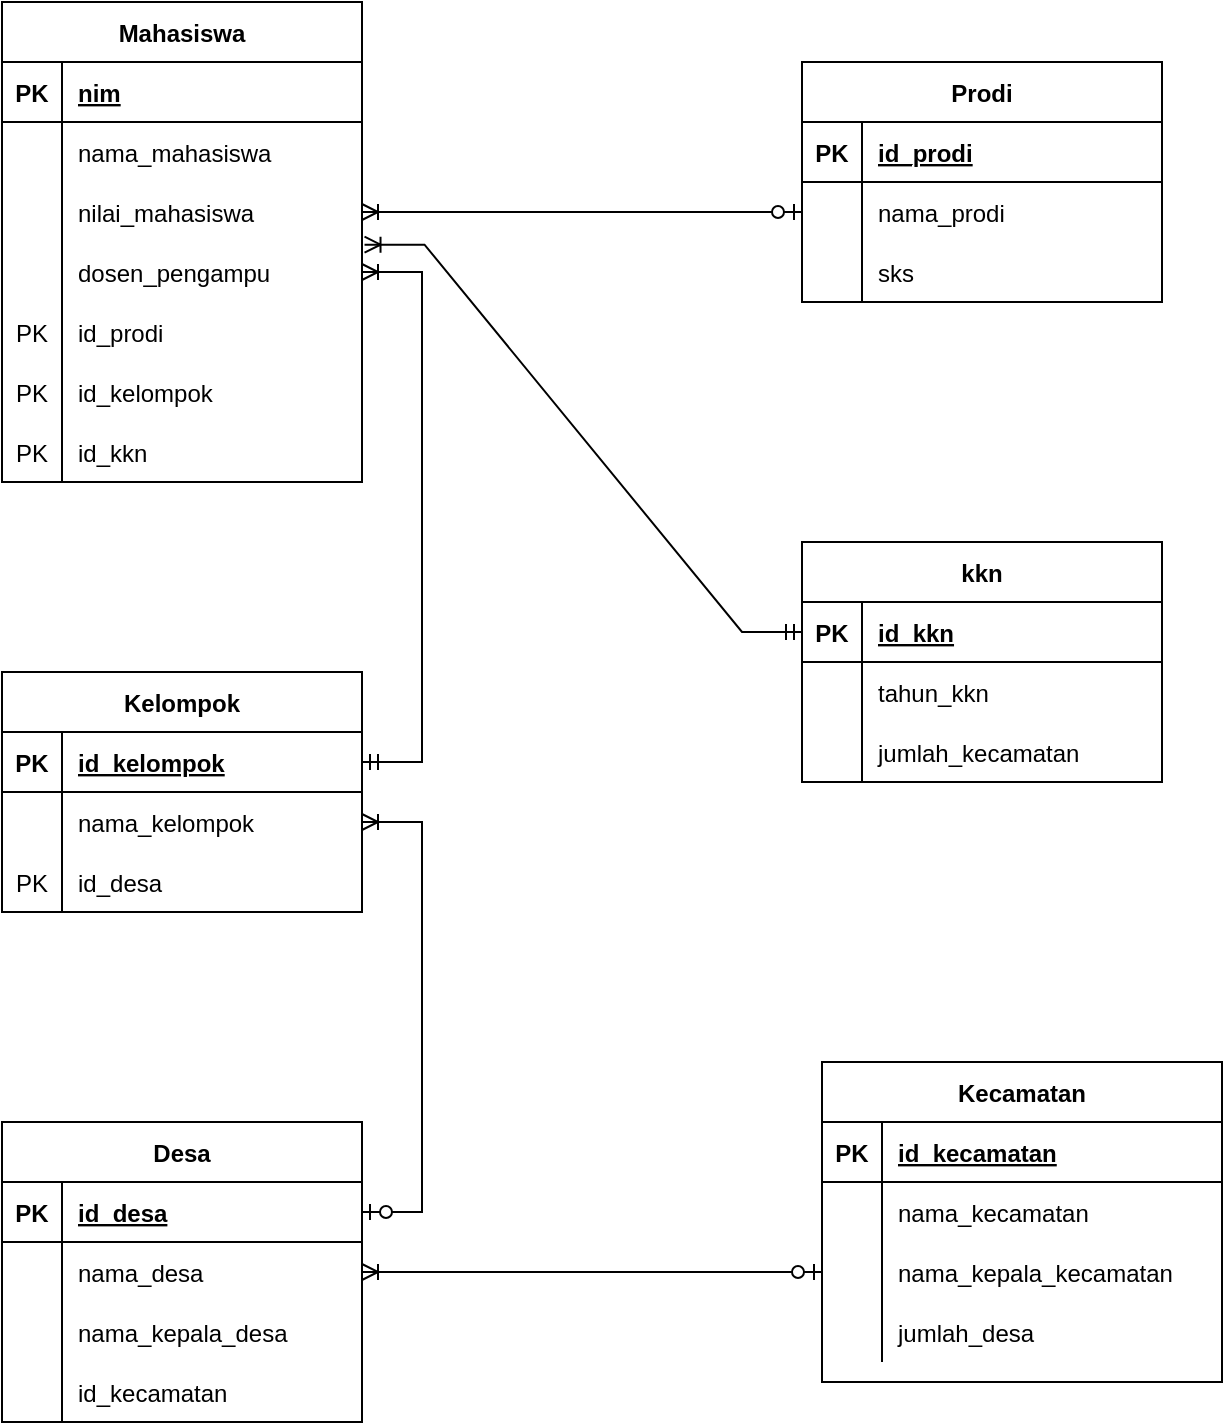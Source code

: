 <mxfile version="20.5.2" type="github"><diagram id="2my4L-qEmIeqPjKNY0Jt" name="Page-1"><mxGraphModel dx="782" dy="460" grid="1" gridSize="10" guides="1" tooltips="1" connect="1" arrows="1" fold="1" page="1" pageScale="1" pageWidth="850" pageHeight="1100" math="0" shadow="0"><root><mxCell id="0"/><mxCell id="1" parent="0"/><mxCell id="HcgYxf7bJyzevnwbBJSP-14" value="Mahasiswa" style="shape=table;startSize=30;container=1;collapsible=1;childLayout=tableLayout;fixedRows=1;rowLines=0;fontStyle=1;align=center;resizeLast=1;" parent="1" vertex="1"><mxGeometry x="80" y="170" width="180" height="240" as="geometry"/></mxCell><mxCell id="HcgYxf7bJyzevnwbBJSP-15" value="" style="shape=tableRow;horizontal=0;startSize=0;swimlaneHead=0;swimlaneBody=0;fillColor=none;collapsible=0;dropTarget=0;points=[[0,0.5],[1,0.5]];portConstraint=eastwest;top=0;left=0;right=0;bottom=1;" parent="HcgYxf7bJyzevnwbBJSP-14" vertex="1"><mxGeometry y="30" width="180" height="30" as="geometry"/></mxCell><mxCell id="HcgYxf7bJyzevnwbBJSP-16" value="PK" style="shape=partialRectangle;connectable=0;fillColor=none;top=0;left=0;bottom=0;right=0;fontStyle=1;overflow=hidden;" parent="HcgYxf7bJyzevnwbBJSP-15" vertex="1"><mxGeometry width="30" height="30" as="geometry"><mxRectangle width="30" height="30" as="alternateBounds"/></mxGeometry></mxCell><mxCell id="HcgYxf7bJyzevnwbBJSP-17" value="nim" style="shape=partialRectangle;connectable=0;fillColor=none;top=0;left=0;bottom=0;right=0;align=left;spacingLeft=6;fontStyle=5;overflow=hidden;" parent="HcgYxf7bJyzevnwbBJSP-15" vertex="1"><mxGeometry x="30" width="150" height="30" as="geometry"><mxRectangle width="150" height="30" as="alternateBounds"/></mxGeometry></mxCell><mxCell id="HcgYxf7bJyzevnwbBJSP-18" value="" style="shape=tableRow;horizontal=0;startSize=0;swimlaneHead=0;swimlaneBody=0;fillColor=none;collapsible=0;dropTarget=0;points=[[0,0.5],[1,0.5]];portConstraint=eastwest;top=0;left=0;right=0;bottom=0;" parent="HcgYxf7bJyzevnwbBJSP-14" vertex="1"><mxGeometry y="60" width="180" height="30" as="geometry"/></mxCell><mxCell id="HcgYxf7bJyzevnwbBJSP-19" value="" style="shape=partialRectangle;connectable=0;fillColor=none;top=0;left=0;bottom=0;right=0;editable=1;overflow=hidden;" parent="HcgYxf7bJyzevnwbBJSP-18" vertex="1"><mxGeometry width="30" height="30" as="geometry"><mxRectangle width="30" height="30" as="alternateBounds"/></mxGeometry></mxCell><mxCell id="HcgYxf7bJyzevnwbBJSP-20" value="nama_mahasiswa" style="shape=partialRectangle;connectable=0;fillColor=none;top=0;left=0;bottom=0;right=0;align=left;spacingLeft=6;overflow=hidden;" parent="HcgYxf7bJyzevnwbBJSP-18" vertex="1"><mxGeometry x="30" width="150" height="30" as="geometry"><mxRectangle width="150" height="30" as="alternateBounds"/></mxGeometry></mxCell><mxCell id="HcgYxf7bJyzevnwbBJSP-21" value="" style="shape=tableRow;horizontal=0;startSize=0;swimlaneHead=0;swimlaneBody=0;fillColor=none;collapsible=0;dropTarget=0;points=[[0,0.5],[1,0.5]];portConstraint=eastwest;top=0;left=0;right=0;bottom=0;" parent="HcgYxf7bJyzevnwbBJSP-14" vertex="1"><mxGeometry y="90" width="180" height="30" as="geometry"/></mxCell><mxCell id="HcgYxf7bJyzevnwbBJSP-22" value="" style="shape=partialRectangle;connectable=0;fillColor=none;top=0;left=0;bottom=0;right=0;editable=1;overflow=hidden;" parent="HcgYxf7bJyzevnwbBJSP-21" vertex="1"><mxGeometry width="30" height="30" as="geometry"><mxRectangle width="30" height="30" as="alternateBounds"/></mxGeometry></mxCell><mxCell id="HcgYxf7bJyzevnwbBJSP-23" value="nilai_mahasiswa" style="shape=partialRectangle;connectable=0;fillColor=none;top=0;left=0;bottom=0;right=0;align=left;spacingLeft=6;overflow=hidden;" parent="HcgYxf7bJyzevnwbBJSP-21" vertex="1"><mxGeometry x="30" width="150" height="30" as="geometry"><mxRectangle width="150" height="30" as="alternateBounds"/></mxGeometry></mxCell><mxCell id="HcgYxf7bJyzevnwbBJSP-24" value="" style="shape=tableRow;horizontal=0;startSize=0;swimlaneHead=0;swimlaneBody=0;fillColor=none;collapsible=0;dropTarget=0;points=[[0,0.5],[1,0.5]];portConstraint=eastwest;top=0;left=0;right=0;bottom=0;" parent="HcgYxf7bJyzevnwbBJSP-14" vertex="1"><mxGeometry y="120" width="180" height="30" as="geometry"/></mxCell><mxCell id="HcgYxf7bJyzevnwbBJSP-25" value="" style="shape=partialRectangle;connectable=0;fillColor=none;top=0;left=0;bottom=0;right=0;editable=1;overflow=hidden;" parent="HcgYxf7bJyzevnwbBJSP-24" vertex="1"><mxGeometry width="30" height="30" as="geometry"><mxRectangle width="30" height="30" as="alternateBounds"/></mxGeometry></mxCell><mxCell id="HcgYxf7bJyzevnwbBJSP-26" value="dosen_pengampu" style="shape=partialRectangle;connectable=0;fillColor=none;top=0;left=0;bottom=0;right=0;align=left;spacingLeft=6;overflow=hidden;" parent="HcgYxf7bJyzevnwbBJSP-24" vertex="1"><mxGeometry x="30" width="150" height="30" as="geometry"><mxRectangle width="150" height="30" as="alternateBounds"/></mxGeometry></mxCell><mxCell id="HcgYxf7bJyzevnwbBJSP-41" value="" style="shape=tableRow;horizontal=0;startSize=0;swimlaneHead=0;swimlaneBody=0;fillColor=none;collapsible=0;dropTarget=0;points=[[0,0.5],[1,0.5]];portConstraint=eastwest;top=0;left=0;right=0;bottom=0;" parent="HcgYxf7bJyzevnwbBJSP-14" vertex="1"><mxGeometry y="150" width="180" height="30" as="geometry"/></mxCell><mxCell id="HcgYxf7bJyzevnwbBJSP-42" value="PK" style="shape=partialRectangle;connectable=0;fillColor=none;top=0;left=0;bottom=0;right=0;editable=1;overflow=hidden;" parent="HcgYxf7bJyzevnwbBJSP-41" vertex="1"><mxGeometry width="30" height="30" as="geometry"><mxRectangle width="30" height="30" as="alternateBounds"/></mxGeometry></mxCell><mxCell id="HcgYxf7bJyzevnwbBJSP-43" value="id_prodi" style="shape=partialRectangle;connectable=0;fillColor=none;top=0;left=0;bottom=0;right=0;align=left;spacingLeft=6;overflow=hidden;" parent="HcgYxf7bJyzevnwbBJSP-41" vertex="1"><mxGeometry x="30" width="150" height="30" as="geometry"><mxRectangle width="150" height="30" as="alternateBounds"/></mxGeometry></mxCell><mxCell id="HcgYxf7bJyzevnwbBJSP-85" value="" style="shape=tableRow;horizontal=0;startSize=0;swimlaneHead=0;swimlaneBody=0;fillColor=none;collapsible=0;dropTarget=0;points=[[0,0.5],[1,0.5]];portConstraint=eastwest;top=0;left=0;right=0;bottom=0;" parent="HcgYxf7bJyzevnwbBJSP-14" vertex="1"><mxGeometry y="180" width="180" height="30" as="geometry"/></mxCell><mxCell id="HcgYxf7bJyzevnwbBJSP-86" value="PK" style="shape=partialRectangle;connectable=0;fillColor=none;top=0;left=0;bottom=0;right=0;editable=1;overflow=hidden;" parent="HcgYxf7bJyzevnwbBJSP-85" vertex="1"><mxGeometry width="30" height="30" as="geometry"><mxRectangle width="30" height="30" as="alternateBounds"/></mxGeometry></mxCell><mxCell id="HcgYxf7bJyzevnwbBJSP-87" value="id_kelompok" style="shape=partialRectangle;connectable=0;fillColor=none;top=0;left=0;bottom=0;right=0;align=left;spacingLeft=6;overflow=hidden;" parent="HcgYxf7bJyzevnwbBJSP-85" vertex="1"><mxGeometry x="30" width="150" height="30" as="geometry"><mxRectangle width="150" height="30" as="alternateBounds"/></mxGeometry></mxCell><mxCell id="HcgYxf7bJyzevnwbBJSP-102" value="" style="shape=tableRow;horizontal=0;startSize=0;swimlaneHead=0;swimlaneBody=0;fillColor=none;collapsible=0;dropTarget=0;points=[[0,0.5],[1,0.5]];portConstraint=eastwest;top=0;left=0;right=0;bottom=0;" parent="HcgYxf7bJyzevnwbBJSP-14" vertex="1"><mxGeometry y="210" width="180" height="30" as="geometry"/></mxCell><mxCell id="HcgYxf7bJyzevnwbBJSP-103" value="PK" style="shape=partialRectangle;connectable=0;fillColor=none;top=0;left=0;bottom=0;right=0;editable=1;overflow=hidden;" parent="HcgYxf7bJyzevnwbBJSP-102" vertex="1"><mxGeometry width="30" height="30" as="geometry"><mxRectangle width="30" height="30" as="alternateBounds"/></mxGeometry></mxCell><mxCell id="HcgYxf7bJyzevnwbBJSP-104" value="id_kkn" style="shape=partialRectangle;connectable=0;fillColor=none;top=0;left=0;bottom=0;right=0;align=left;spacingLeft=6;overflow=hidden;" parent="HcgYxf7bJyzevnwbBJSP-102" vertex="1"><mxGeometry x="30" width="150" height="30" as="geometry"><mxRectangle width="150" height="30" as="alternateBounds"/></mxGeometry></mxCell><mxCell id="HcgYxf7bJyzevnwbBJSP-27" value="Prodi" style="shape=table;startSize=30;container=1;collapsible=1;childLayout=tableLayout;fixedRows=1;rowLines=0;fontStyle=1;align=center;resizeLast=1;" parent="1" vertex="1"><mxGeometry x="480" y="200" width="180" height="120" as="geometry"/></mxCell><mxCell id="HcgYxf7bJyzevnwbBJSP-28" value="" style="shape=tableRow;horizontal=0;startSize=0;swimlaneHead=0;swimlaneBody=0;fillColor=none;collapsible=0;dropTarget=0;points=[[0,0.5],[1,0.5]];portConstraint=eastwest;top=0;left=0;right=0;bottom=1;" parent="HcgYxf7bJyzevnwbBJSP-27" vertex="1"><mxGeometry y="30" width="180" height="30" as="geometry"/></mxCell><mxCell id="HcgYxf7bJyzevnwbBJSP-29" value="PK" style="shape=partialRectangle;connectable=0;fillColor=none;top=0;left=0;bottom=0;right=0;fontStyle=1;overflow=hidden;" parent="HcgYxf7bJyzevnwbBJSP-28" vertex="1"><mxGeometry width="30" height="30" as="geometry"><mxRectangle width="30" height="30" as="alternateBounds"/></mxGeometry></mxCell><mxCell id="HcgYxf7bJyzevnwbBJSP-30" value="id_prodi" style="shape=partialRectangle;connectable=0;fillColor=none;top=0;left=0;bottom=0;right=0;align=left;spacingLeft=6;fontStyle=5;overflow=hidden;" parent="HcgYxf7bJyzevnwbBJSP-28" vertex="1"><mxGeometry x="30" width="150" height="30" as="geometry"><mxRectangle width="150" height="30" as="alternateBounds"/></mxGeometry></mxCell><mxCell id="HcgYxf7bJyzevnwbBJSP-31" value="" style="shape=tableRow;horizontal=0;startSize=0;swimlaneHead=0;swimlaneBody=0;fillColor=none;collapsible=0;dropTarget=0;points=[[0,0.5],[1,0.5]];portConstraint=eastwest;top=0;left=0;right=0;bottom=0;" parent="HcgYxf7bJyzevnwbBJSP-27" vertex="1"><mxGeometry y="60" width="180" height="30" as="geometry"/></mxCell><mxCell id="HcgYxf7bJyzevnwbBJSP-32" value="" style="shape=partialRectangle;connectable=0;fillColor=none;top=0;left=0;bottom=0;right=0;editable=1;overflow=hidden;" parent="HcgYxf7bJyzevnwbBJSP-31" vertex="1"><mxGeometry width="30" height="30" as="geometry"><mxRectangle width="30" height="30" as="alternateBounds"/></mxGeometry></mxCell><mxCell id="HcgYxf7bJyzevnwbBJSP-33" value="nama_prodi" style="shape=partialRectangle;connectable=0;fillColor=none;top=0;left=0;bottom=0;right=0;align=left;spacingLeft=6;overflow=hidden;" parent="HcgYxf7bJyzevnwbBJSP-31" vertex="1"><mxGeometry x="30" width="150" height="30" as="geometry"><mxRectangle width="150" height="30" as="alternateBounds"/></mxGeometry></mxCell><mxCell id="HcgYxf7bJyzevnwbBJSP-51" value="" style="shape=tableRow;horizontal=0;startSize=0;swimlaneHead=0;swimlaneBody=0;fillColor=none;collapsible=0;dropTarget=0;points=[[0,0.5],[1,0.5]];portConstraint=eastwest;top=0;left=0;right=0;bottom=0;" parent="HcgYxf7bJyzevnwbBJSP-27" vertex="1"><mxGeometry y="90" width="180" height="30" as="geometry"/></mxCell><mxCell id="HcgYxf7bJyzevnwbBJSP-52" value="" style="shape=partialRectangle;connectable=0;fillColor=none;top=0;left=0;bottom=0;right=0;editable=1;overflow=hidden;" parent="HcgYxf7bJyzevnwbBJSP-51" vertex="1"><mxGeometry width="30" height="30" as="geometry"><mxRectangle width="30" height="30" as="alternateBounds"/></mxGeometry></mxCell><mxCell id="HcgYxf7bJyzevnwbBJSP-53" value="sks" style="shape=partialRectangle;connectable=0;fillColor=none;top=0;left=0;bottom=0;right=0;align=left;spacingLeft=6;overflow=hidden;" parent="HcgYxf7bJyzevnwbBJSP-51" vertex="1"><mxGeometry x="30" width="150" height="30" as="geometry"><mxRectangle width="150" height="30" as="alternateBounds"/></mxGeometry></mxCell><mxCell id="HcgYxf7bJyzevnwbBJSP-54" value="" style="edgeStyle=entityRelationEdgeStyle;fontSize=12;html=1;endArrow=ERoneToMany;startArrow=ERzeroToOne;rounded=0;exitX=0;exitY=0.5;exitDx=0;exitDy=0;entryX=1;entryY=0.5;entryDx=0;entryDy=0;" parent="1" source="HcgYxf7bJyzevnwbBJSP-31" target="HcgYxf7bJyzevnwbBJSP-21" edge="1"><mxGeometry width="100" height="100" relative="1" as="geometry"><mxPoint x="450" y="190" as="sourcePoint"/><mxPoint x="350" y="290" as="targetPoint"/></mxGeometry></mxCell><mxCell id="HcgYxf7bJyzevnwbBJSP-55" value="Kelompok" style="shape=table;startSize=30;container=1;collapsible=1;childLayout=tableLayout;fixedRows=1;rowLines=0;fontStyle=1;align=center;resizeLast=1;" parent="1" vertex="1"><mxGeometry x="80" y="505" width="180" height="120" as="geometry"/></mxCell><mxCell id="HcgYxf7bJyzevnwbBJSP-56" value="" style="shape=tableRow;horizontal=0;startSize=0;swimlaneHead=0;swimlaneBody=0;fillColor=none;collapsible=0;dropTarget=0;points=[[0,0.5],[1,0.5]];portConstraint=eastwest;top=0;left=0;right=0;bottom=1;" parent="HcgYxf7bJyzevnwbBJSP-55" vertex="1"><mxGeometry y="30" width="180" height="30" as="geometry"/></mxCell><mxCell id="HcgYxf7bJyzevnwbBJSP-57" value="PK" style="shape=partialRectangle;connectable=0;fillColor=none;top=0;left=0;bottom=0;right=0;fontStyle=1;overflow=hidden;" parent="HcgYxf7bJyzevnwbBJSP-56" vertex="1"><mxGeometry width="30" height="30" as="geometry"><mxRectangle width="30" height="30" as="alternateBounds"/></mxGeometry></mxCell><mxCell id="HcgYxf7bJyzevnwbBJSP-58" value="id_kelompok" style="shape=partialRectangle;connectable=0;fillColor=none;top=0;left=0;bottom=0;right=0;align=left;spacingLeft=6;fontStyle=5;overflow=hidden;" parent="HcgYxf7bJyzevnwbBJSP-56" vertex="1"><mxGeometry x="30" width="150" height="30" as="geometry"><mxRectangle width="150" height="30" as="alternateBounds"/></mxGeometry></mxCell><mxCell id="HcgYxf7bJyzevnwbBJSP-59" value="" style="shape=tableRow;horizontal=0;startSize=0;swimlaneHead=0;swimlaneBody=0;fillColor=none;collapsible=0;dropTarget=0;points=[[0,0.5],[1,0.5]];portConstraint=eastwest;top=0;left=0;right=0;bottom=0;" parent="HcgYxf7bJyzevnwbBJSP-55" vertex="1"><mxGeometry y="60" width="180" height="30" as="geometry"/></mxCell><mxCell id="HcgYxf7bJyzevnwbBJSP-60" value="" style="shape=partialRectangle;connectable=0;fillColor=none;top=0;left=0;bottom=0;right=0;editable=1;overflow=hidden;" parent="HcgYxf7bJyzevnwbBJSP-59" vertex="1"><mxGeometry width="30" height="30" as="geometry"><mxRectangle width="30" height="30" as="alternateBounds"/></mxGeometry></mxCell><mxCell id="HcgYxf7bJyzevnwbBJSP-61" value="nama_kelompok" style="shape=partialRectangle;connectable=0;fillColor=none;top=0;left=0;bottom=0;right=0;align=left;spacingLeft=6;overflow=hidden;" parent="HcgYxf7bJyzevnwbBJSP-59" vertex="1"><mxGeometry x="30" width="150" height="30" as="geometry"><mxRectangle width="150" height="30" as="alternateBounds"/></mxGeometry></mxCell><mxCell id="HcgYxf7bJyzevnwbBJSP-119" value="" style="shape=tableRow;horizontal=0;startSize=0;swimlaneHead=0;swimlaneBody=0;fillColor=none;collapsible=0;dropTarget=0;points=[[0,0.5],[1,0.5]];portConstraint=eastwest;top=0;left=0;right=0;bottom=0;" parent="HcgYxf7bJyzevnwbBJSP-55" vertex="1"><mxGeometry y="90" width="180" height="30" as="geometry"/></mxCell><mxCell id="HcgYxf7bJyzevnwbBJSP-120" value="PK" style="shape=partialRectangle;connectable=0;fillColor=none;top=0;left=0;bottom=0;right=0;editable=1;overflow=hidden;" parent="HcgYxf7bJyzevnwbBJSP-119" vertex="1"><mxGeometry width="30" height="30" as="geometry"><mxRectangle width="30" height="30" as="alternateBounds"/></mxGeometry></mxCell><mxCell id="HcgYxf7bJyzevnwbBJSP-121" value="id_desa" style="shape=partialRectangle;connectable=0;fillColor=none;top=0;left=0;bottom=0;right=0;align=left;spacingLeft=6;overflow=hidden;" parent="HcgYxf7bJyzevnwbBJSP-119" vertex="1"><mxGeometry x="30" width="150" height="30" as="geometry"><mxRectangle width="150" height="30" as="alternateBounds"/></mxGeometry></mxCell><mxCell id="HcgYxf7bJyzevnwbBJSP-68" value="" style="edgeStyle=entityRelationEdgeStyle;fontSize=12;html=1;endArrow=ERoneToMany;startArrow=ERmandOne;rounded=0;exitX=1;exitY=0.5;exitDx=0;exitDy=0;" parent="1" source="HcgYxf7bJyzevnwbBJSP-56" target="HcgYxf7bJyzevnwbBJSP-24" edge="1"><mxGeometry width="100" height="100" relative="1" as="geometry"><mxPoint x="350" y="490" as="sourcePoint"/><mxPoint x="170" y="360" as="targetPoint"/></mxGeometry></mxCell><mxCell id="HcgYxf7bJyzevnwbBJSP-88" value="kkn" style="shape=table;startSize=30;container=1;collapsible=1;childLayout=tableLayout;fixedRows=1;rowLines=0;fontStyle=1;align=center;resizeLast=1;" parent="1" vertex="1"><mxGeometry x="480" y="440" width="180" height="120" as="geometry"/></mxCell><mxCell id="HcgYxf7bJyzevnwbBJSP-89" value="" style="shape=tableRow;horizontal=0;startSize=0;swimlaneHead=0;swimlaneBody=0;fillColor=none;collapsible=0;dropTarget=0;points=[[0,0.5],[1,0.5]];portConstraint=eastwest;top=0;left=0;right=0;bottom=1;" parent="HcgYxf7bJyzevnwbBJSP-88" vertex="1"><mxGeometry y="30" width="180" height="30" as="geometry"/></mxCell><mxCell id="HcgYxf7bJyzevnwbBJSP-90" value="PK" style="shape=partialRectangle;connectable=0;fillColor=none;top=0;left=0;bottom=0;right=0;fontStyle=1;overflow=hidden;" parent="HcgYxf7bJyzevnwbBJSP-89" vertex="1"><mxGeometry width="30" height="30" as="geometry"><mxRectangle width="30" height="30" as="alternateBounds"/></mxGeometry></mxCell><mxCell id="HcgYxf7bJyzevnwbBJSP-91" value="id_kkn" style="shape=partialRectangle;connectable=0;fillColor=none;top=0;left=0;bottom=0;right=0;align=left;spacingLeft=6;fontStyle=5;overflow=hidden;" parent="HcgYxf7bJyzevnwbBJSP-89" vertex="1"><mxGeometry x="30" width="150" height="30" as="geometry"><mxRectangle width="150" height="30" as="alternateBounds"/></mxGeometry></mxCell><mxCell id="HcgYxf7bJyzevnwbBJSP-92" value="" style="shape=tableRow;horizontal=0;startSize=0;swimlaneHead=0;swimlaneBody=0;fillColor=none;collapsible=0;dropTarget=0;points=[[0,0.5],[1,0.5]];portConstraint=eastwest;top=0;left=0;right=0;bottom=0;" parent="HcgYxf7bJyzevnwbBJSP-88" vertex="1"><mxGeometry y="60" width="180" height="30" as="geometry"/></mxCell><mxCell id="HcgYxf7bJyzevnwbBJSP-93" value="" style="shape=partialRectangle;connectable=0;fillColor=none;top=0;left=0;bottom=0;right=0;editable=1;overflow=hidden;" parent="HcgYxf7bJyzevnwbBJSP-92" vertex="1"><mxGeometry width="30" height="30" as="geometry"><mxRectangle width="30" height="30" as="alternateBounds"/></mxGeometry></mxCell><mxCell id="HcgYxf7bJyzevnwbBJSP-94" value="tahun_kkn" style="shape=partialRectangle;connectable=0;fillColor=none;top=0;left=0;bottom=0;right=0;align=left;spacingLeft=6;overflow=hidden;" parent="HcgYxf7bJyzevnwbBJSP-92" vertex="1"><mxGeometry x="30" width="150" height="30" as="geometry"><mxRectangle width="150" height="30" as="alternateBounds"/></mxGeometry></mxCell><mxCell id="HcgYxf7bJyzevnwbBJSP-95" value="" style="shape=tableRow;horizontal=0;startSize=0;swimlaneHead=0;swimlaneBody=0;fillColor=none;collapsible=0;dropTarget=0;points=[[0,0.5],[1,0.5]];portConstraint=eastwest;top=0;left=0;right=0;bottom=0;" parent="HcgYxf7bJyzevnwbBJSP-88" vertex="1"><mxGeometry y="90" width="180" height="30" as="geometry"/></mxCell><mxCell id="HcgYxf7bJyzevnwbBJSP-96" value="" style="shape=partialRectangle;connectable=0;fillColor=none;top=0;left=0;bottom=0;right=0;editable=1;overflow=hidden;" parent="HcgYxf7bJyzevnwbBJSP-95" vertex="1"><mxGeometry width="30" height="30" as="geometry"><mxRectangle width="30" height="30" as="alternateBounds"/></mxGeometry></mxCell><mxCell id="HcgYxf7bJyzevnwbBJSP-97" value="jumlah_kecamatan" style="shape=partialRectangle;connectable=0;fillColor=none;top=0;left=0;bottom=0;right=0;align=left;spacingLeft=6;overflow=hidden;" parent="HcgYxf7bJyzevnwbBJSP-95" vertex="1"><mxGeometry x="30" width="150" height="30" as="geometry"><mxRectangle width="150" height="30" as="alternateBounds"/></mxGeometry></mxCell><mxCell id="HcgYxf7bJyzevnwbBJSP-101" value="" style="edgeStyle=entityRelationEdgeStyle;fontSize=12;html=1;endArrow=ERoneToMany;startArrow=ERmandOne;rounded=0;entryX=1.007;entryY=0.044;entryDx=0;entryDy=0;exitX=0;exitY=0.5;exitDx=0;exitDy=0;entryPerimeter=0;" parent="1" source="HcgYxf7bJyzevnwbBJSP-89" target="HcgYxf7bJyzevnwbBJSP-24" edge="1"><mxGeometry width="100" height="100" relative="1" as="geometry"><mxPoint x="450" y="390" as="sourcePoint"/><mxPoint x="350" y="490" as="targetPoint"/></mxGeometry></mxCell><mxCell id="HcgYxf7bJyzevnwbBJSP-105" value="Desa" style="shape=table;startSize=30;container=1;collapsible=1;childLayout=tableLayout;fixedRows=1;rowLines=0;fontStyle=1;align=center;resizeLast=1;" parent="1" vertex="1"><mxGeometry x="80" y="730" width="180" height="150" as="geometry"/></mxCell><mxCell id="HcgYxf7bJyzevnwbBJSP-106" value="" style="shape=tableRow;horizontal=0;startSize=0;swimlaneHead=0;swimlaneBody=0;fillColor=none;collapsible=0;dropTarget=0;points=[[0,0.5],[1,0.5]];portConstraint=eastwest;top=0;left=0;right=0;bottom=1;" parent="HcgYxf7bJyzevnwbBJSP-105" vertex="1"><mxGeometry y="30" width="180" height="30" as="geometry"/></mxCell><mxCell id="HcgYxf7bJyzevnwbBJSP-107" value="PK" style="shape=partialRectangle;connectable=0;fillColor=none;top=0;left=0;bottom=0;right=0;fontStyle=1;overflow=hidden;" parent="HcgYxf7bJyzevnwbBJSP-106" vertex="1"><mxGeometry width="30" height="30" as="geometry"><mxRectangle width="30" height="30" as="alternateBounds"/></mxGeometry></mxCell><mxCell id="HcgYxf7bJyzevnwbBJSP-108" value="id_desa" style="shape=partialRectangle;connectable=0;fillColor=none;top=0;left=0;bottom=0;right=0;align=left;spacingLeft=6;fontStyle=5;overflow=hidden;" parent="HcgYxf7bJyzevnwbBJSP-106" vertex="1"><mxGeometry x="30" width="150" height="30" as="geometry"><mxRectangle width="150" height="30" as="alternateBounds"/></mxGeometry></mxCell><mxCell id="HcgYxf7bJyzevnwbBJSP-109" value="" style="shape=tableRow;horizontal=0;startSize=0;swimlaneHead=0;swimlaneBody=0;fillColor=none;collapsible=0;dropTarget=0;points=[[0,0.5],[1,0.5]];portConstraint=eastwest;top=0;left=0;right=0;bottom=0;" parent="HcgYxf7bJyzevnwbBJSP-105" vertex="1"><mxGeometry y="60" width="180" height="30" as="geometry"/></mxCell><mxCell id="HcgYxf7bJyzevnwbBJSP-110" value="" style="shape=partialRectangle;connectable=0;fillColor=none;top=0;left=0;bottom=0;right=0;editable=1;overflow=hidden;" parent="HcgYxf7bJyzevnwbBJSP-109" vertex="1"><mxGeometry width="30" height="30" as="geometry"><mxRectangle width="30" height="30" as="alternateBounds"/></mxGeometry></mxCell><mxCell id="HcgYxf7bJyzevnwbBJSP-111" value="nama_desa" style="shape=partialRectangle;connectable=0;fillColor=none;top=0;left=0;bottom=0;right=0;align=left;spacingLeft=6;overflow=hidden;" parent="HcgYxf7bJyzevnwbBJSP-109" vertex="1"><mxGeometry x="30" width="150" height="30" as="geometry"><mxRectangle width="150" height="30" as="alternateBounds"/></mxGeometry></mxCell><mxCell id="HcgYxf7bJyzevnwbBJSP-112" value="" style="shape=tableRow;horizontal=0;startSize=0;swimlaneHead=0;swimlaneBody=0;fillColor=none;collapsible=0;dropTarget=0;points=[[0,0.5],[1,0.5]];portConstraint=eastwest;top=0;left=0;right=0;bottom=0;" parent="HcgYxf7bJyzevnwbBJSP-105" vertex="1"><mxGeometry y="90" width="180" height="30" as="geometry"/></mxCell><mxCell id="HcgYxf7bJyzevnwbBJSP-113" value="" style="shape=partialRectangle;connectable=0;fillColor=none;top=0;left=0;bottom=0;right=0;editable=1;overflow=hidden;" parent="HcgYxf7bJyzevnwbBJSP-112" vertex="1"><mxGeometry width="30" height="30" as="geometry"><mxRectangle width="30" height="30" as="alternateBounds"/></mxGeometry></mxCell><mxCell id="HcgYxf7bJyzevnwbBJSP-114" value="nama_kepala_desa" style="shape=partialRectangle;connectable=0;fillColor=none;top=0;left=0;bottom=0;right=0;align=left;spacingLeft=6;overflow=hidden;" parent="HcgYxf7bJyzevnwbBJSP-112" vertex="1"><mxGeometry x="30" width="150" height="30" as="geometry"><mxRectangle width="150" height="30" as="alternateBounds"/></mxGeometry></mxCell><mxCell id="HcgYxf7bJyzevnwbBJSP-136" value="" style="shape=tableRow;horizontal=0;startSize=0;swimlaneHead=0;swimlaneBody=0;fillColor=none;collapsible=0;dropTarget=0;points=[[0,0.5],[1,0.5]];portConstraint=eastwest;top=0;left=0;right=0;bottom=0;" parent="HcgYxf7bJyzevnwbBJSP-105" vertex="1"><mxGeometry y="120" width="180" height="30" as="geometry"/></mxCell><mxCell id="HcgYxf7bJyzevnwbBJSP-137" value="" style="shape=partialRectangle;connectable=0;fillColor=none;top=0;left=0;bottom=0;right=0;editable=1;overflow=hidden;" parent="HcgYxf7bJyzevnwbBJSP-136" vertex="1"><mxGeometry width="30" height="30" as="geometry"><mxRectangle width="30" height="30" as="alternateBounds"/></mxGeometry></mxCell><mxCell id="HcgYxf7bJyzevnwbBJSP-138" value="id_kecamatan" style="shape=partialRectangle;connectable=0;fillColor=none;top=0;left=0;bottom=0;right=0;align=left;spacingLeft=6;overflow=hidden;" parent="HcgYxf7bJyzevnwbBJSP-136" vertex="1"><mxGeometry x="30" width="150" height="30" as="geometry"><mxRectangle width="150" height="30" as="alternateBounds"/></mxGeometry></mxCell><mxCell id="HcgYxf7bJyzevnwbBJSP-118" value="" style="edgeStyle=entityRelationEdgeStyle;fontSize=12;html=1;endArrow=ERoneToMany;startArrow=ERzeroToOne;rounded=0;exitX=1;exitY=0.5;exitDx=0;exitDy=0;" parent="1" source="HcgYxf7bJyzevnwbBJSP-106" target="HcgYxf7bJyzevnwbBJSP-59" edge="1"><mxGeometry width="100" height="100" relative="1" as="geometry"><mxPoint x="300" y="690" as="sourcePoint"/><mxPoint x="400" y="590" as="targetPoint"/></mxGeometry></mxCell><mxCell id="HcgYxf7bJyzevnwbBJSP-122" value="Kecamatan" style="shape=table;startSize=30;container=1;collapsible=1;childLayout=tableLayout;fixedRows=1;rowLines=0;fontStyle=1;align=center;resizeLast=1;" parent="1" vertex="1"><mxGeometry x="490" y="700" width="200" height="160" as="geometry"/></mxCell><mxCell id="HcgYxf7bJyzevnwbBJSP-123" value="" style="shape=tableRow;horizontal=0;startSize=0;swimlaneHead=0;swimlaneBody=0;fillColor=none;collapsible=0;dropTarget=0;points=[[0,0.5],[1,0.5]];portConstraint=eastwest;top=0;left=0;right=0;bottom=1;" parent="HcgYxf7bJyzevnwbBJSP-122" vertex="1"><mxGeometry y="30" width="200" height="30" as="geometry"/></mxCell><mxCell id="HcgYxf7bJyzevnwbBJSP-124" value="PK" style="shape=partialRectangle;connectable=0;fillColor=none;top=0;left=0;bottom=0;right=0;fontStyle=1;overflow=hidden;" parent="HcgYxf7bJyzevnwbBJSP-123" vertex="1"><mxGeometry width="30" height="30" as="geometry"><mxRectangle width="30" height="30" as="alternateBounds"/></mxGeometry></mxCell><mxCell id="HcgYxf7bJyzevnwbBJSP-125" value="id_kecamatan" style="shape=partialRectangle;connectable=0;fillColor=none;top=0;left=0;bottom=0;right=0;align=left;spacingLeft=6;fontStyle=5;overflow=hidden;" parent="HcgYxf7bJyzevnwbBJSP-123" vertex="1"><mxGeometry x="30" width="170" height="30" as="geometry"><mxRectangle width="170" height="30" as="alternateBounds"/></mxGeometry></mxCell><mxCell id="HcgYxf7bJyzevnwbBJSP-126" value="" style="shape=tableRow;horizontal=0;startSize=0;swimlaneHead=0;swimlaneBody=0;fillColor=none;collapsible=0;dropTarget=0;points=[[0,0.5],[1,0.5]];portConstraint=eastwest;top=0;left=0;right=0;bottom=0;" parent="HcgYxf7bJyzevnwbBJSP-122" vertex="1"><mxGeometry y="60" width="200" height="30" as="geometry"/></mxCell><mxCell id="HcgYxf7bJyzevnwbBJSP-127" value="" style="shape=partialRectangle;connectable=0;fillColor=none;top=0;left=0;bottom=0;right=0;editable=1;overflow=hidden;" parent="HcgYxf7bJyzevnwbBJSP-126" vertex="1"><mxGeometry width="30" height="30" as="geometry"><mxRectangle width="30" height="30" as="alternateBounds"/></mxGeometry></mxCell><mxCell id="HcgYxf7bJyzevnwbBJSP-128" value="nama_kecamatan" style="shape=partialRectangle;connectable=0;fillColor=none;top=0;left=0;bottom=0;right=0;align=left;spacingLeft=6;overflow=hidden;" parent="HcgYxf7bJyzevnwbBJSP-126" vertex="1"><mxGeometry x="30" width="170" height="30" as="geometry"><mxRectangle width="170" height="30" as="alternateBounds"/></mxGeometry></mxCell><mxCell id="HcgYxf7bJyzevnwbBJSP-129" value="" style="shape=tableRow;horizontal=0;startSize=0;swimlaneHead=0;swimlaneBody=0;fillColor=none;collapsible=0;dropTarget=0;points=[[0,0.5],[1,0.5]];portConstraint=eastwest;top=0;left=0;right=0;bottom=0;" parent="HcgYxf7bJyzevnwbBJSP-122" vertex="1"><mxGeometry y="90" width="200" height="30" as="geometry"/></mxCell><mxCell id="HcgYxf7bJyzevnwbBJSP-130" value="" style="shape=partialRectangle;connectable=0;fillColor=none;top=0;left=0;bottom=0;right=0;editable=1;overflow=hidden;" parent="HcgYxf7bJyzevnwbBJSP-129" vertex="1"><mxGeometry width="30" height="30" as="geometry"><mxRectangle width="30" height="30" as="alternateBounds"/></mxGeometry></mxCell><mxCell id="HcgYxf7bJyzevnwbBJSP-131" value="nama_kepala_kecamatan" style="shape=partialRectangle;connectable=0;fillColor=none;top=0;left=0;bottom=0;right=0;align=left;spacingLeft=6;overflow=hidden;" parent="HcgYxf7bJyzevnwbBJSP-129" vertex="1"><mxGeometry x="30" width="170" height="30" as="geometry"><mxRectangle width="170" height="30" as="alternateBounds"/></mxGeometry></mxCell><mxCell id="HcgYxf7bJyzevnwbBJSP-132" value="" style="shape=tableRow;horizontal=0;startSize=0;swimlaneHead=0;swimlaneBody=0;fillColor=none;collapsible=0;dropTarget=0;points=[[0,0.5],[1,0.5]];portConstraint=eastwest;top=0;left=0;right=0;bottom=0;" parent="HcgYxf7bJyzevnwbBJSP-122" vertex="1"><mxGeometry y="120" width="200" height="30" as="geometry"/></mxCell><mxCell id="HcgYxf7bJyzevnwbBJSP-133" value="" style="shape=partialRectangle;connectable=0;fillColor=none;top=0;left=0;bottom=0;right=0;editable=1;overflow=hidden;" parent="HcgYxf7bJyzevnwbBJSP-132" vertex="1"><mxGeometry width="30" height="30" as="geometry"><mxRectangle width="30" height="30" as="alternateBounds"/></mxGeometry></mxCell><mxCell id="HcgYxf7bJyzevnwbBJSP-134" value="jumlah_desa" style="shape=partialRectangle;connectable=0;fillColor=none;top=0;left=0;bottom=0;right=0;align=left;spacingLeft=6;overflow=hidden;" parent="HcgYxf7bJyzevnwbBJSP-132" vertex="1"><mxGeometry x="30" width="170" height="30" as="geometry"><mxRectangle width="170" height="30" as="alternateBounds"/></mxGeometry></mxCell><mxCell id="HcgYxf7bJyzevnwbBJSP-135" value="" style="edgeStyle=entityRelationEdgeStyle;fontSize=12;html=1;endArrow=ERoneToMany;startArrow=ERzeroToOne;rounded=0;exitX=0;exitY=0.5;exitDx=0;exitDy=0;entryX=1;entryY=0.5;entryDx=0;entryDy=0;" parent="1" source="HcgYxf7bJyzevnwbBJSP-129" target="HcgYxf7bJyzevnwbBJSP-109" edge="1"><mxGeometry width="100" height="100" relative="1" as="geometry"><mxPoint x="400" y="790" as="sourcePoint"/><mxPoint x="300" y="890" as="targetPoint"/></mxGeometry></mxCell></root></mxGraphModel></diagram></mxfile>